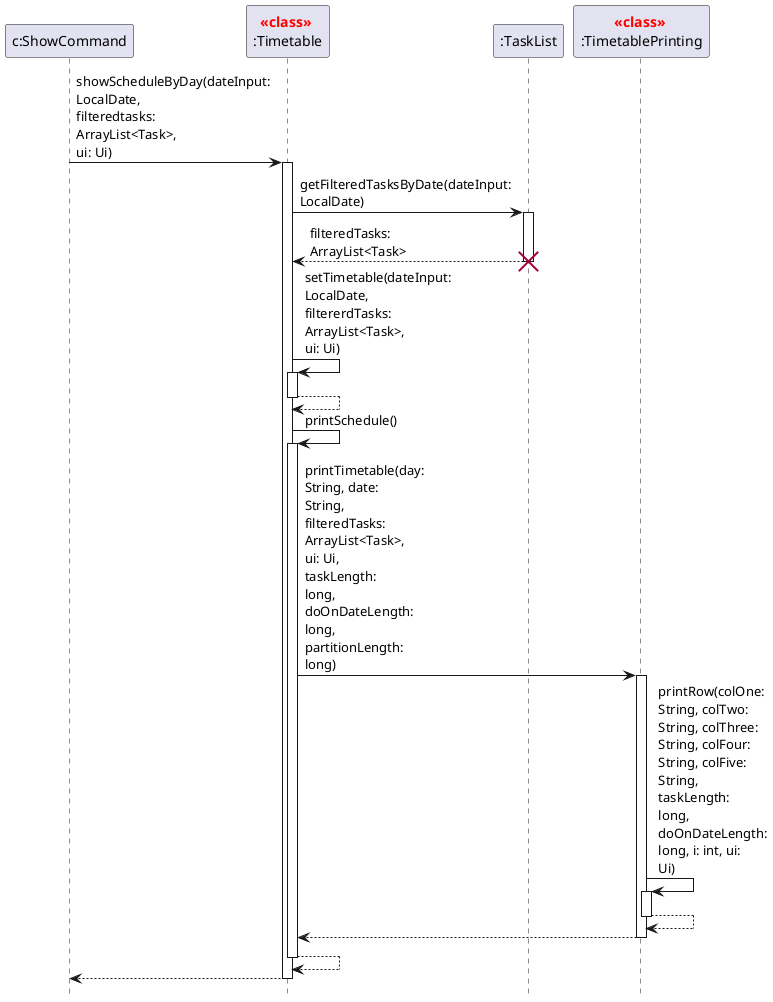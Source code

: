 @startuml
skinparam maxMessageSize 100

hide footbox
participant "c:ShowCommand" as ShowCommand
participant "<font color=red>**<<class>>** \n:Timetable" as Timetable
participant ":TaskList" as TaskList
participant "<font color=red>**<<class>>** \n:TimetablePrinting" as TimetablePrinting

ShowCommand -> Timetable: showScheduleByDay(dateInput: LocalDate, filteredtasks: ArrayList<Task>, ui: Ui)
activate Timetable

Timetable -> TaskList: getFilteredTasksByDate(dateInput: LocalDate)
activate TaskList
TaskList --> Timetable: filteredTasks: ArrayList<Task>
deactivate TaskList
destroy TaskList

Timetable -> Timetable: setTimetable(dateInput: LocalDate, filtererdTasks: ArrayList<Task>, ui: Ui)
activate Timetable
Timetable --> Timetable
deactivate Timetable
Timetable -> Timetable: printSchedule()
activate Timetable

Timetable -> TimetablePrinting: printTimetable(day: String, date: String, filteredTasks: ArrayList<Task>, ui: Ui, taskLength: long, doOnDateLength: long, partitionLength: long)
activate TimetablePrinting
TimetablePrinting -> TimetablePrinting: printRow(colOne: String, colTwo: String, colThree: String, colFour: String, colFive: String, taskLength: long, doOnDateLength: long, i: int, ui: Ui)
activate TimetablePrinting
TimetablePrinting --> TimetablePrinting
deactivate TimetablePrinting

TimetablePrinting --> Timetable
deactivate TimetablePrinting

Timetable --> Timetable
deactivate Timetable

Timetable --> ShowCommand
deactivate Timetable



@enduml